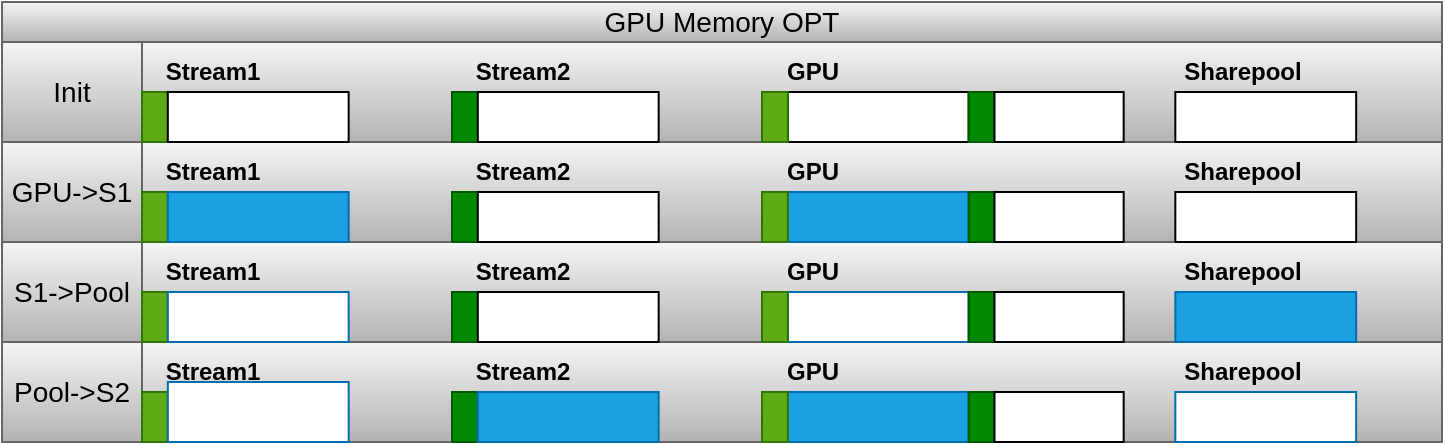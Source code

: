 <mxfile>
    <diagram id="tlkpixnzXzbXqinJbgAL" name="第 1 页">
        <mxGraphModel dx="731" dy="536" grid="1" gridSize="10" guides="1" tooltips="1" connect="1" arrows="0" fold="1" page="1" pageScale="1" pageWidth="850" pageHeight="1100" math="0" shadow="0">
            <root>
                <mxCell id="0"/>
                <mxCell id="1" parent="0"/>
                <mxCell id="148" value="GPU Memory OPT" style="rounded=0;whiteSpace=wrap;html=1;labelBackgroundColor=none;strokeColor=#666666;fontFamily=Helvetica;fontSize=14;fillColor=#f5f5f5;gradientColor=#b3b3b3;" vertex="1" parent="1">
                    <mxGeometry x="90" y="690" width="720" height="20" as="geometry"/>
                </mxCell>
                <mxCell id="149" value="" style="rounded=0;whiteSpace=wrap;html=1;labelBackgroundColor=none;strokeColor=#666666;fontFamily=Helvetica;fontSize=14;fillColor=#f5f5f5;gradientColor=#b3b3b3;" vertex="1" parent="1">
                    <mxGeometry x="160" y="710" width="650" height="50" as="geometry"/>
                </mxCell>
                <mxCell id="150" value="" style="rounded=0;whiteSpace=wrap;html=1;labelBackgroundColor=none;strokeColor=#666666;fontFamily=Helvetica;fontSize=14;fillColor=#f5f5f5;gradientColor=#b3b3b3;" vertex="1" parent="1">
                    <mxGeometry x="160" y="760" width="650" height="50" as="geometry"/>
                </mxCell>
                <mxCell id="151" value="" style="rounded=0;whiteSpace=wrap;html=1;labelBackgroundColor=none;strokeColor=#666666;fontFamily=Helvetica;fontSize=14;fillColor=#f5f5f5;gradientColor=#b3b3b3;" vertex="1" parent="1">
                    <mxGeometry x="160" y="810" width="650" height="50" as="geometry"/>
                </mxCell>
                <mxCell id="152" value="" style="rounded=0;whiteSpace=wrap;html=1;labelBackgroundColor=none;strokeColor=#666666;fontFamily=Helvetica;fontSize=14;fillColor=#f5f5f5;gradientColor=#b3b3b3;" vertex="1" parent="1">
                    <mxGeometry x="160" y="860" width="650" height="50" as="geometry"/>
                </mxCell>
                <mxCell id="153" value="Init" style="rounded=0;whiteSpace=wrap;html=1;labelBackgroundColor=none;strokeColor=#666666;fontFamily=Helvetica;fontSize=14;fillColor=#f5f5f5;gradientColor=#b3b3b3;" vertex="1" parent="1">
                    <mxGeometry x="90" y="710" width="70" height="50" as="geometry"/>
                </mxCell>
                <mxCell id="154" value="GPU-&amp;gt;S1" style="rounded=0;whiteSpace=wrap;html=1;labelBackgroundColor=none;strokeColor=#666666;fontFamily=Helvetica;fontSize=14;fillColor=#f5f5f5;gradientColor=#b3b3b3;" vertex="1" parent="1">
                    <mxGeometry x="90" y="760" width="70" height="50" as="geometry"/>
                </mxCell>
                <mxCell id="155" value="S1-&amp;gt;Pool" style="rounded=0;whiteSpace=wrap;html=1;labelBackgroundColor=none;strokeColor=#666666;fontFamily=Helvetica;fontSize=14;fillColor=#f5f5f5;gradientColor=#b3b3b3;" vertex="1" parent="1">
                    <mxGeometry x="90" y="810" width="70" height="50" as="geometry"/>
                </mxCell>
                <mxCell id="156" value="Pool-&amp;gt;S2" style="rounded=0;whiteSpace=wrap;html=1;labelBackgroundColor=none;strokeColor=#666666;fontFamily=Helvetica;fontSize=14;fillColor=#f5f5f5;gradientColor=#b3b3b3;" vertex="1" parent="1">
                    <mxGeometry x="90" y="860" width="70" height="50" as="geometry"/>
                </mxCell>
                <mxCell id="116" value="" style="group;fontFamily=Helvetica;fontStyle=1;align=center;" vertex="1" connectable="0" parent="1">
                    <mxGeometry x="160" y="760" width="620" height="100" as="geometry"/>
                </mxCell>
                <mxCell id="44" value="" style="rounded=0;whiteSpace=wrap;html=1;strokeColor=#2D7600;fillColor=#60a917;fontColor=#ffffff;fontFamily=Helvetica;fontStyle=1;align=center;" vertex="1" parent="116">
                    <mxGeometry y="25" width="12.917" height="25" as="geometry"/>
                </mxCell>
                <mxCell id="45" value="" style="rounded=0;whiteSpace=wrap;html=1;strokeColor=#005700;fillColor=#008a00;fontColor=#ffffff;fontFamily=Helvetica;fontStyle=1;align=center;" vertex="1" parent="116">
                    <mxGeometry x="155" y="25" width="12.917" height="25" as="geometry"/>
                </mxCell>
                <mxCell id="46" value="" style="rounded=0;whiteSpace=wrap;html=1;strokeColor=#006EAF;fillColor=#1ba1e2;fontColor=#ffffff;fontFamily=Helvetica;fontStyle=1;align=center;" vertex="1" parent="116">
                    <mxGeometry x="322.917" y="25" width="90.417" height="25" as="geometry"/>
                </mxCell>
                <mxCell id="47" value="" style="rounded=0;whiteSpace=wrap;html=1;strokeColor=default;fillColor=default;fontFamily=Helvetica;fontStyle=1;align=center;" vertex="1" parent="116">
                    <mxGeometry x="516.667" y="25" width="90.417" height="25" as="geometry"/>
                </mxCell>
                <mxCell id="48" value="" style="rounded=0;whiteSpace=wrap;html=1;strokeColor=#006EAF;fillColor=#1ba1e2;fontColor=#ffffff;fontFamily=Helvetica;fontStyle=1;align=center;" vertex="1" parent="116">
                    <mxGeometry x="12.917" y="25" width="90.417" height="25" as="geometry"/>
                </mxCell>
                <mxCell id="49" value="" style="rounded=0;whiteSpace=wrap;html=1;strokeColor=default;fillColor=default;fontFamily=Helvetica;fontStyle=1;align=center;" vertex="1" parent="116">
                    <mxGeometry x="167.917" y="25" width="90.417" height="25" as="geometry"/>
                </mxCell>
                <mxCell id="50" value="" style="rounded=0;whiteSpace=wrap;html=1;strokeColor=#2D7600;fillColor=#60a917;fontColor=#ffffff;fontFamily=Helvetica;fontStyle=1;align=center;" vertex="1" parent="116">
                    <mxGeometry x="310" y="25" width="12.917" height="25" as="geometry"/>
                </mxCell>
                <mxCell id="51" value="" style="rounded=0;whiteSpace=wrap;html=1;strokeColor=#005700;fillColor=#008a00;fontColor=#ffffff;fontFamily=Helvetica;fontStyle=1;align=center;" vertex="1" parent="116">
                    <mxGeometry x="413.333" y="25" width="12.917" height="25" as="geometry"/>
                </mxCell>
                <mxCell id="52" value="GPU" style="text;html=1;align=center;verticalAlign=middle;resizable=0;points=[];autosize=1;strokeColor=none;fillColor=none;fontFamily=Helvetica;fontStyle=1" vertex="1" parent="116">
                    <mxGeometry x="310" width="50" height="30" as="geometry"/>
                </mxCell>
                <mxCell id="53" value="Sharepool" style="text;html=1;align=center;verticalAlign=middle;resizable=0;points=[];autosize=1;strokeColor=none;fillColor=none;fontFamily=Helvetica;fontStyle=1" vertex="1" parent="116">
                    <mxGeometry x="510.208" width="80" height="30" as="geometry"/>
                </mxCell>
                <mxCell id="54" value="Stream1" style="text;html=1;align=center;verticalAlign=middle;resizable=0;points=[];autosize=1;strokeColor=none;fillColor=none;fontFamily=Helvetica;fontStyle=1" vertex="1" parent="116">
                    <mxGeometry width="70" height="30" as="geometry"/>
                </mxCell>
                <mxCell id="55" value="Stream2" style="text;html=1;align=center;verticalAlign=middle;resizable=0;points=[];autosize=1;strokeColor=none;fillColor=none;fontFamily=Helvetica;fontStyle=1" vertex="1" parent="116">
                    <mxGeometry x="155" width="70" height="30" as="geometry"/>
                </mxCell>
                <mxCell id="56" value="" style="rounded=0;whiteSpace=wrap;html=1;strokeColor=default;fillColor=default;fontFamily=Helvetica;fontStyle=1;align=center;" vertex="1" parent="116">
                    <mxGeometry x="426.25" y="25" width="64.583" height="25" as="geometry"/>
                </mxCell>
                <mxCell id="114" value="" style="group;fontFamily=Helvetica;fontStyle=1;align=center;" vertex="1" connectable="0" parent="116">
                    <mxGeometry y="50" width="620" height="50" as="geometry"/>
                </mxCell>
                <mxCell id="57" value="" style="rounded=0;whiteSpace=wrap;html=1;strokeColor=#2D7600;fillColor=#60a917;fontColor=#ffffff;container=0;fontFamily=Helvetica;fontStyle=1;align=center;" vertex="1" parent="114">
                    <mxGeometry y="25" width="12.917" height="25" as="geometry"/>
                </mxCell>
                <mxCell id="58" value="" style="rounded=0;whiteSpace=wrap;html=1;strokeColor=#005700;fillColor=#008a00;fontColor=#ffffff;container=0;fontFamily=Helvetica;fontStyle=1;align=center;" vertex="1" parent="114">
                    <mxGeometry x="155" y="25" width="12.917" height="25" as="geometry"/>
                </mxCell>
                <mxCell id="59" value="" style="rounded=0;whiteSpace=wrap;html=1;strokeColor=#006EAF;fillColor=default;fontColor=#ffffff;container=0;fontFamily=Helvetica;fontStyle=1;align=center;" vertex="1" parent="114">
                    <mxGeometry x="322.917" y="25" width="90.417" height="25" as="geometry"/>
                </mxCell>
                <mxCell id="60" value="" style="rounded=0;whiteSpace=wrap;html=1;strokeColor=#006EAF;fillColor=#1ba1e2;fontColor=#ffffff;container=0;fontFamily=Helvetica;fontStyle=1;align=center;" vertex="1" parent="114">
                    <mxGeometry x="516.667" y="25" width="90.417" height="25" as="geometry"/>
                </mxCell>
                <mxCell id="61" value="" style="rounded=0;whiteSpace=wrap;html=1;strokeColor=#006EAF;fillColor=default;fontColor=#ffffff;container=0;fontFamily=Helvetica;fontStyle=1;align=center;" vertex="1" parent="114">
                    <mxGeometry x="12.917" y="25" width="90.417" height="25" as="geometry"/>
                </mxCell>
                <mxCell id="62" value="" style="rounded=0;whiteSpace=wrap;html=1;strokeColor=default;fillColor=default;container=0;fontFamily=Helvetica;fontStyle=1;align=center;" vertex="1" parent="114">
                    <mxGeometry x="167.917" y="25" width="90.417" height="25" as="geometry"/>
                </mxCell>
                <mxCell id="63" value="" style="rounded=0;whiteSpace=wrap;html=1;strokeColor=#2D7600;fillColor=#60a917;fontColor=#ffffff;container=0;fontFamily=Helvetica;fontStyle=1;align=center;" vertex="1" parent="114">
                    <mxGeometry x="310" y="25" width="12.917" height="25" as="geometry"/>
                </mxCell>
                <mxCell id="64" value="" style="rounded=0;whiteSpace=wrap;html=1;strokeColor=#005700;fillColor=#008a00;fontColor=#ffffff;container=0;fontFamily=Helvetica;fontStyle=1;align=center;" vertex="1" parent="114">
                    <mxGeometry x="413.333" y="25" width="12.917" height="25" as="geometry"/>
                </mxCell>
                <mxCell id="65" value="GPU" style="text;html=1;align=center;verticalAlign=middle;resizable=0;points=[];autosize=1;strokeColor=none;fillColor=none;container=0;fontFamily=Helvetica;fontStyle=1" vertex="1" parent="114">
                    <mxGeometry x="310" width="50" height="30" as="geometry"/>
                </mxCell>
                <mxCell id="66" value="Sharepool" style="text;html=1;align=center;verticalAlign=middle;resizable=0;points=[];autosize=1;strokeColor=none;fillColor=none;container=0;fontFamily=Helvetica;fontStyle=1" vertex="1" parent="114">
                    <mxGeometry x="510.208" width="80" height="30" as="geometry"/>
                </mxCell>
                <mxCell id="67" value="Stream1" style="text;html=1;align=center;verticalAlign=middle;resizable=0;points=[];autosize=1;strokeColor=none;fillColor=none;container=0;fontFamily=Helvetica;fontStyle=1" vertex="1" parent="114">
                    <mxGeometry width="70" height="30" as="geometry"/>
                </mxCell>
                <mxCell id="68" value="Stream2" style="text;html=1;align=center;verticalAlign=middle;resizable=0;points=[];autosize=1;strokeColor=none;fillColor=none;container=0;fontFamily=Helvetica;fontStyle=1" vertex="1" parent="114">
                    <mxGeometry x="155" width="70" height="30" as="geometry"/>
                </mxCell>
                <mxCell id="69" value="" style="rounded=0;whiteSpace=wrap;html=1;strokeColor=default;fillColor=default;container=0;fontFamily=Helvetica;fontStyle=1;align=center;" vertex="1" parent="114">
                    <mxGeometry x="426.25" y="25" width="64.583" height="25" as="geometry"/>
                </mxCell>
                <mxCell id="157" value="" style="group" vertex="1" connectable="0" parent="1">
                    <mxGeometry x="160" y="710" width="607.083" height="50" as="geometry"/>
                </mxCell>
                <mxCell id="130" value="" style="rounded=0;whiteSpace=wrap;html=1;strokeColor=#2D7600;fillColor=#60a917;fontColor=#ffffff;fontFamily=Helvetica;fontStyle=1;align=center;" vertex="1" parent="157">
                    <mxGeometry y="25" width="12.917" height="25" as="geometry"/>
                </mxCell>
                <mxCell id="131" value="" style="rounded=0;whiteSpace=wrap;html=1;strokeColor=#005700;fillColor=#008a00;fontColor=#ffffff;fontFamily=Helvetica;fontStyle=1;align=center;" vertex="1" parent="157">
                    <mxGeometry x="155" y="25" width="12.917" height="25" as="geometry"/>
                </mxCell>
                <mxCell id="132" value="" style="rounded=0;whiteSpace=wrap;html=1;strokeColor=default;fillColor=default;fontFamily=Helvetica;fontStyle=1;align=center;" vertex="1" parent="157">
                    <mxGeometry x="322.917" y="25" width="90.417" height="25" as="geometry"/>
                </mxCell>
                <mxCell id="133" value="" style="rounded=0;whiteSpace=wrap;html=1;strokeColor=default;fillColor=default;fontFamily=Helvetica;fontStyle=1;align=center;" vertex="1" parent="157">
                    <mxGeometry x="516.667" y="25" width="90.417" height="25" as="geometry"/>
                </mxCell>
                <mxCell id="134" value="GPU" style="text;html=1;align=center;verticalAlign=middle;resizable=0;points=[];autosize=1;strokeColor=none;fillColor=none;fontFamily=Helvetica;fontStyle=1" vertex="1" parent="157">
                    <mxGeometry x="310" width="50" height="30" as="geometry"/>
                </mxCell>
                <mxCell id="135" value="Sharepool" style="text;html=1;align=center;verticalAlign=middle;resizable=0;points=[];autosize=1;strokeColor=none;fillColor=none;fontFamily=Helvetica;fontStyle=1" vertex="1" parent="157">
                    <mxGeometry x="510.208" width="80" height="30" as="geometry"/>
                </mxCell>
                <mxCell id="136" value="Stream1" style="text;html=1;align=center;verticalAlign=middle;resizable=0;points=[];autosize=1;strokeColor=none;fillColor=none;fontFamily=Helvetica;fontStyle=1" vertex="1" parent="157">
                    <mxGeometry width="70" height="30" as="geometry"/>
                </mxCell>
                <mxCell id="137" value="Stream2" style="text;html=1;align=center;verticalAlign=middle;resizable=0;points=[];autosize=1;strokeColor=none;fillColor=none;fontFamily=Helvetica;fontStyle=1" vertex="1" parent="157">
                    <mxGeometry x="155" width="70" height="30" as="geometry"/>
                </mxCell>
                <mxCell id="138" value="" style="rounded=0;whiteSpace=wrap;html=1;strokeColor=default;fillColor=default;fontFamily=Helvetica;fontStyle=1;align=center;" vertex="1" parent="157">
                    <mxGeometry x="12.917" y="25" width="90.417" height="25" as="geometry"/>
                </mxCell>
                <mxCell id="139" value="" style="rounded=0;whiteSpace=wrap;html=1;strokeColor=default;fillColor=default;fontFamily=Helvetica;fontStyle=1;align=center;" vertex="1" parent="157">
                    <mxGeometry x="167.917" y="25" width="90.417" height="25" as="geometry"/>
                </mxCell>
                <mxCell id="140" value="" style="rounded=0;whiteSpace=wrap;html=1;strokeColor=#2D7600;fillColor=#60a917;fontColor=#ffffff;fontFamily=Helvetica;fontStyle=1;align=center;" vertex="1" parent="157">
                    <mxGeometry x="310" y="25" width="12.917" height="25" as="geometry"/>
                </mxCell>
                <mxCell id="141" value="" style="rounded=0;whiteSpace=wrap;html=1;strokeColor=#005700;fillColor=#008a00;fontColor=#ffffff;fontFamily=Helvetica;fontStyle=1;align=center;" vertex="1" parent="157">
                    <mxGeometry x="413.333" y="25" width="12.917" height="25" as="geometry"/>
                </mxCell>
                <mxCell id="142" value="" style="rounded=0;whiteSpace=wrap;html=1;strokeColor=default;fillColor=default;fontFamily=Helvetica;fontStyle=1;align=center;" vertex="1" parent="157">
                    <mxGeometry x="426.25" y="25" width="64.583" height="25" as="geometry"/>
                </mxCell>
                <mxCell id="162" value="" style="group" vertex="1" connectable="0" parent="1">
                    <mxGeometry x="160" y="860" width="607.083" height="50" as="geometry"/>
                </mxCell>
                <mxCell id="78" value="GPU" style="text;html=1;align=center;verticalAlign=middle;resizable=0;points=[];autosize=1;strokeColor=none;fillColor=none;fontFamily=Helvetica;fontStyle=1" vertex="1" parent="162">
                    <mxGeometry x="310" width="50" height="30" as="geometry"/>
                </mxCell>
                <mxCell id="79" value="Sharepool" style="text;html=1;align=center;verticalAlign=middle;resizable=0;points=[];autosize=1;strokeColor=none;fillColor=none;fontFamily=Helvetica;fontStyle=1" vertex="1" parent="162">
                    <mxGeometry x="510.208" width="80" height="30" as="geometry"/>
                </mxCell>
                <mxCell id="80" value="Stream1" style="text;html=1;align=center;verticalAlign=middle;resizable=0;points=[];autosize=1;strokeColor=none;fillColor=none;fontFamily=Helvetica;fontStyle=1" vertex="1" parent="162">
                    <mxGeometry width="70" height="30" as="geometry"/>
                </mxCell>
                <mxCell id="81" value="Stream2" style="text;html=1;align=center;verticalAlign=middle;resizable=0;points=[];autosize=1;strokeColor=none;fillColor=none;fontFamily=Helvetica;fontStyle=1" vertex="1" parent="162">
                    <mxGeometry x="155" width="70" height="30" as="geometry"/>
                </mxCell>
                <mxCell id="70" value="" style="rounded=0;whiteSpace=wrap;html=1;strokeColor=#2D7600;fillColor=#60a917;fontColor=#ffffff;fontFamily=Helvetica;fontStyle=1;align=center;container=0;" vertex="1" parent="162">
                    <mxGeometry y="25" width="12.917" height="25" as="geometry"/>
                </mxCell>
                <mxCell id="71" value="" style="rounded=0;whiteSpace=wrap;html=1;strokeColor=#005700;fillColor=#008a00;fontColor=#ffffff;fontFamily=Helvetica;fontStyle=1;align=center;container=0;" vertex="1" parent="162">
                    <mxGeometry x="155" y="25" width="12.917" height="25" as="geometry"/>
                </mxCell>
                <mxCell id="72" value="" style="rounded=0;whiteSpace=wrap;html=1;strokeColor=#006EAF;fillColor=#1ba1e2;fontColor=#ffffff;fontFamily=Helvetica;fontStyle=1;align=center;container=0;" vertex="1" parent="162">
                    <mxGeometry x="322.917" y="25" width="90.417" height="25" as="geometry"/>
                </mxCell>
                <mxCell id="73" value="" style="rounded=0;whiteSpace=wrap;html=1;strokeColor=#006EAF;fillColor=default;fontColor=#ffffff;fontFamily=Helvetica;fontStyle=1;align=center;container=0;" vertex="1" parent="162">
                    <mxGeometry x="516.667" y="25" width="90.417" height="25" as="geometry"/>
                </mxCell>
                <mxCell id="74" value="" style="rounded=0;whiteSpace=wrap;html=1;strokeColor=#006EAF;fillColor=default;fontColor=#ffffff;fontFamily=Helvetica;fontStyle=1;align=center;container=0;" vertex="1" parent="162">
                    <mxGeometry x="12.92" y="20" width="90.42" height="30" as="geometry"/>
                </mxCell>
                <mxCell id="75" value="" style="rounded=0;whiteSpace=wrap;html=1;strokeColor=#006EAF;fillColor=#1ba1e2;fontColor=#ffffff;fontFamily=Helvetica;fontStyle=1;align=center;container=0;" vertex="1" parent="162">
                    <mxGeometry x="167.917" y="25" width="90.417" height="25" as="geometry"/>
                </mxCell>
                <mxCell id="76" value="" style="rounded=0;whiteSpace=wrap;html=1;strokeColor=#2D7600;fillColor=#60a917;fontColor=#ffffff;fontFamily=Helvetica;fontStyle=1;align=center;container=0;" vertex="1" parent="162">
                    <mxGeometry x="310" y="25" width="12.917" height="25" as="geometry"/>
                </mxCell>
                <mxCell id="77" value="" style="rounded=0;whiteSpace=wrap;html=1;strokeColor=#005700;fillColor=#008a00;fontColor=#ffffff;fontFamily=Helvetica;fontStyle=1;align=center;container=0;" vertex="1" parent="162">
                    <mxGeometry x="413.333" y="25" width="12.917" height="25" as="geometry"/>
                </mxCell>
                <mxCell id="82" value="" style="rounded=0;whiteSpace=wrap;html=1;strokeColor=default;fillColor=default;fontFamily=Helvetica;fontStyle=1;align=center;container=0;" vertex="1" parent="162">
                    <mxGeometry x="426.25" y="25" width="64.583" height="25" as="geometry"/>
                </mxCell>
            </root>
        </mxGraphModel>
    </diagram>
</mxfile>